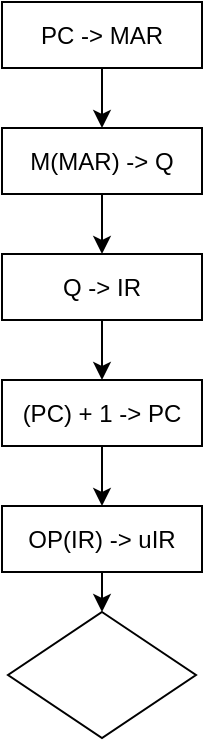 <mxfile version="24.4.10" type="github">
  <diagram name="第 1 页" id="KQBWLX6boM1I_vUu8Vus">
    <mxGraphModel dx="1124" dy="787" grid="0" gridSize="10" guides="1" tooltips="1" connect="1" arrows="1" fold="1" page="1" pageScale="1" pageWidth="2336" pageHeight="1654" math="0" shadow="0">
      <root>
        <mxCell id="0" />
        <mxCell id="1" parent="0" />
        <mxCell id="kWfAGaoXyf_pxr5Y56vw-7" style="edgeStyle=orthogonalEdgeStyle;rounded=0;orthogonalLoop=1;jettySize=auto;html=1;exitX=0.5;exitY=1;exitDx=0;exitDy=0;entryX=0.5;entryY=0;entryDx=0;entryDy=0;" parent="1" source="kWfAGaoXyf_pxr5Y56vw-1" target="kWfAGaoXyf_pxr5Y56vw-2" edge="1">
          <mxGeometry relative="1" as="geometry" />
        </mxCell>
        <mxCell id="kWfAGaoXyf_pxr5Y56vw-1" value="PC -&amp;gt; MAR" style="rounded=0;whiteSpace=wrap;html=1;" parent="1" vertex="1">
          <mxGeometry x="1078" y="47" width="100" height="33" as="geometry" />
        </mxCell>
        <mxCell id="kWfAGaoXyf_pxr5Y56vw-9" style="edgeStyle=orthogonalEdgeStyle;rounded=0;orthogonalLoop=1;jettySize=auto;html=1;exitX=0.5;exitY=1;exitDx=0;exitDy=0;entryX=0.5;entryY=0;entryDx=0;entryDy=0;" parent="1" source="kWfAGaoXyf_pxr5Y56vw-2" target="kWfAGaoXyf_pxr5Y56vw-3" edge="1">
          <mxGeometry relative="1" as="geometry" />
        </mxCell>
        <mxCell id="kWfAGaoXyf_pxr5Y56vw-2" value="M(MAR) -&amp;gt; Q" style="rounded=0;whiteSpace=wrap;html=1;" parent="1" vertex="1">
          <mxGeometry x="1078" y="110" width="100" height="33" as="geometry" />
        </mxCell>
        <mxCell id="kWfAGaoXyf_pxr5Y56vw-10" style="edgeStyle=orthogonalEdgeStyle;rounded=0;orthogonalLoop=1;jettySize=auto;html=1;exitX=0.5;exitY=1;exitDx=0;exitDy=0;entryX=0.5;entryY=0;entryDx=0;entryDy=0;" parent="1" source="kWfAGaoXyf_pxr5Y56vw-3" target="kWfAGaoXyf_pxr5Y56vw-4" edge="1">
          <mxGeometry relative="1" as="geometry" />
        </mxCell>
        <mxCell id="kWfAGaoXyf_pxr5Y56vw-3" value="Q -&amp;gt; IR" style="rounded=0;whiteSpace=wrap;html=1;" parent="1" vertex="1">
          <mxGeometry x="1078" y="173" width="100" height="33" as="geometry" />
        </mxCell>
        <mxCell id="kWfAGaoXyf_pxr5Y56vw-11" style="edgeStyle=orthogonalEdgeStyle;rounded=0;orthogonalLoop=1;jettySize=auto;html=1;exitX=0.5;exitY=1;exitDx=0;exitDy=0;entryX=0.5;entryY=0;entryDx=0;entryDy=0;" parent="1" source="kWfAGaoXyf_pxr5Y56vw-4" target="kWfAGaoXyf_pxr5Y56vw-5" edge="1">
          <mxGeometry relative="1" as="geometry" />
        </mxCell>
        <mxCell id="kWfAGaoXyf_pxr5Y56vw-4" value="(PC) + 1 -&amp;gt; PC" style="rounded=0;whiteSpace=wrap;html=1;" parent="1" vertex="1">
          <mxGeometry x="1078" y="236" width="100" height="33" as="geometry" />
        </mxCell>
        <mxCell id="4xwz8GY5jSv0y4s4u3vX-2" style="edgeStyle=orthogonalEdgeStyle;rounded=0;orthogonalLoop=1;jettySize=auto;html=1;exitX=0.5;exitY=1;exitDx=0;exitDy=0;entryX=0.5;entryY=0;entryDx=0;entryDy=0;" edge="1" parent="1" source="kWfAGaoXyf_pxr5Y56vw-5" target="4xwz8GY5jSv0y4s4u3vX-1">
          <mxGeometry relative="1" as="geometry" />
        </mxCell>
        <mxCell id="kWfAGaoXyf_pxr5Y56vw-5" value="OP(IR) -&amp;gt; uIR" style="rounded=0;whiteSpace=wrap;html=1;" parent="1" vertex="1">
          <mxGeometry x="1078" y="299" width="100" height="33" as="geometry" />
        </mxCell>
        <mxCell id="4xwz8GY5jSv0y4s4u3vX-1" value="" style="rhombus;whiteSpace=wrap;html=1;" vertex="1" parent="1">
          <mxGeometry x="1081" y="352" width="94" height="63" as="geometry" />
        </mxCell>
      </root>
    </mxGraphModel>
  </diagram>
</mxfile>

